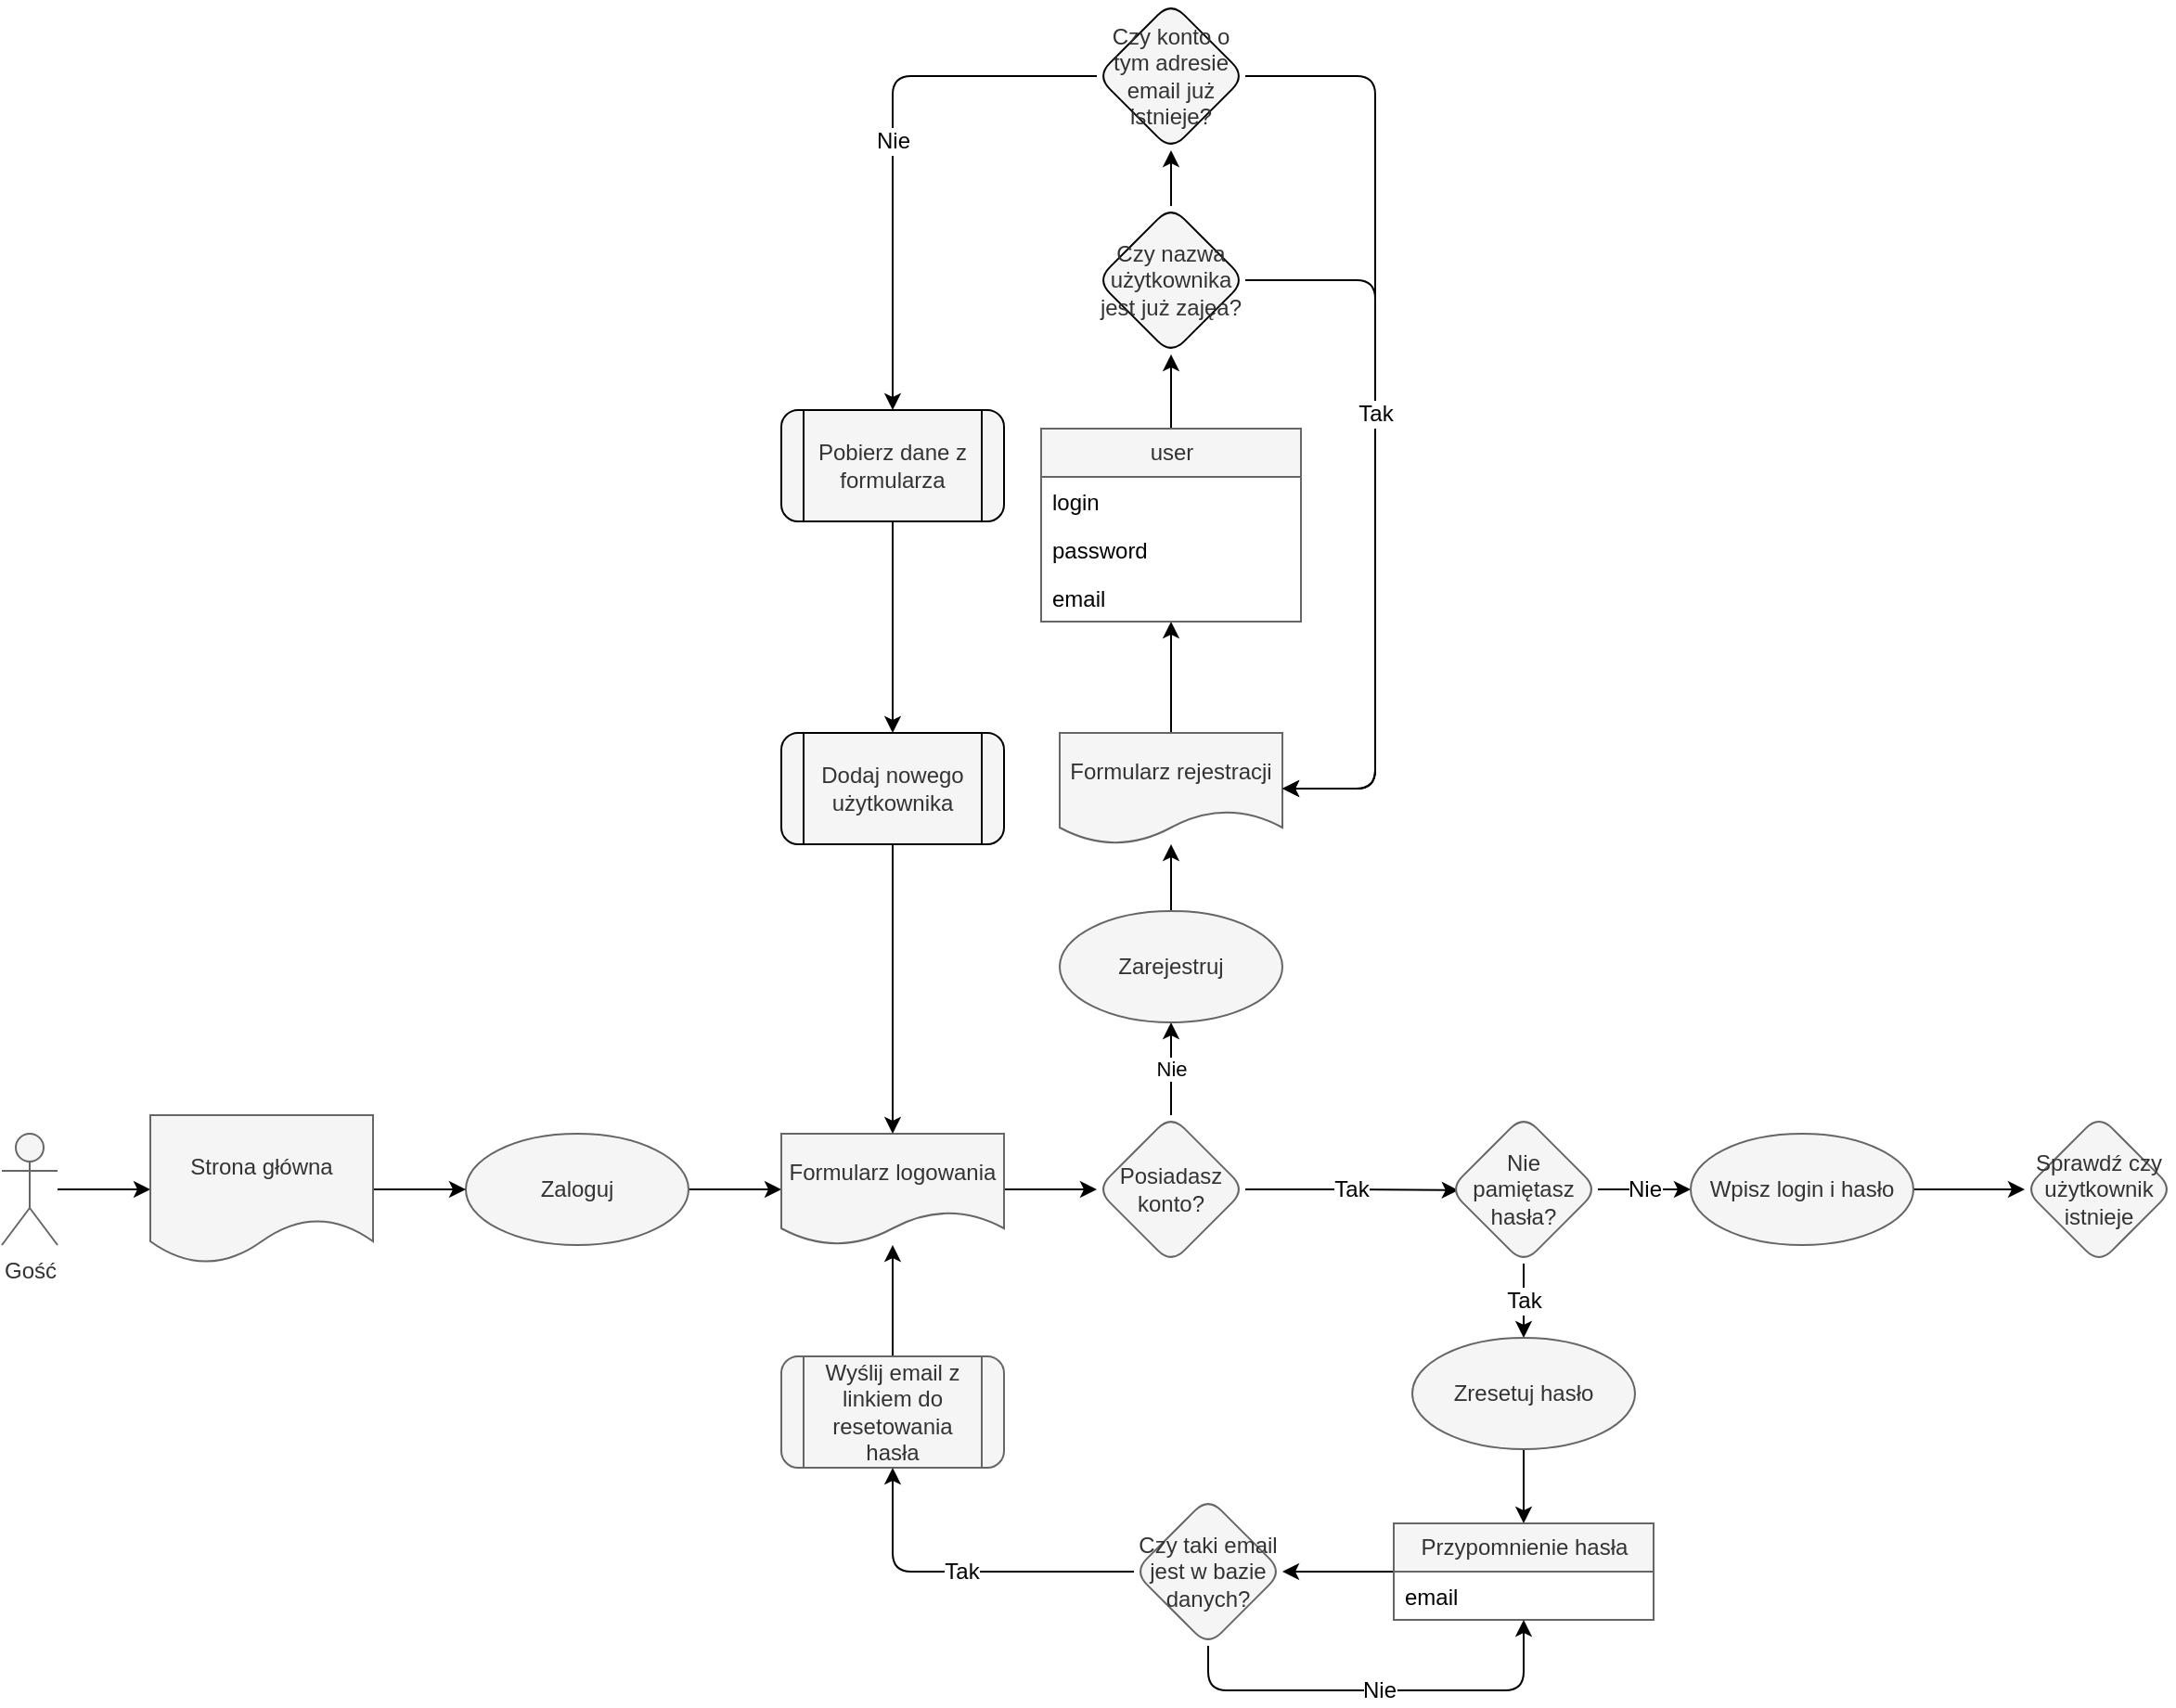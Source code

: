 <mxfile version="20.2.3" type="github">
  <diagram id="RUHOGgwq7J9xk7d03bpp" name="Strona-1">
    <mxGraphModel dx="1201" dy="3012" grid="1" gridSize="10" guides="1" tooltips="1" connect="1" arrows="1" fold="1" page="1" pageScale="1" pageWidth="3300" pageHeight="2339" math="0" shadow="0">
      <root>
        <mxCell id="0" />
        <mxCell id="1" parent="0" />
        <mxCell id="4OUcbG7-qlhuhpgj4UJS-80" value="" style="edgeStyle=orthogonalEdgeStyle;orthogonalLoop=1;jettySize=auto;html=1;labelBackgroundColor=#D1D1D1;fontFamily=Helvetica;fontSize=12;fontColor=default;endArrow=classic;endFill=1;" edge="1" parent="1" source="4OUcbG7-qlhuhpgj4UJS-1" target="4OUcbG7-qlhuhpgj4UJS-76">
          <mxGeometry relative="1" as="geometry" />
        </mxCell>
        <mxCell id="4OUcbG7-qlhuhpgj4UJS-1" value="Gość" style="shape=umlActor;verticalLabelPosition=bottom;verticalAlign=top;html=1;outlineConnect=0;rounded=0;shadow=0;sketch=0;fillColor=#f5f5f5;strokeColor=#666666;fontColor=#333333;" vertex="1" parent="1">
          <mxGeometry x="400" y="450" width="30" height="60" as="geometry" />
        </mxCell>
        <mxCell id="4OUcbG7-qlhuhpgj4UJS-41" value="" style="edgeStyle=orthogonalEdgeStyle;rounded=0;orthogonalLoop=1;jettySize=auto;html=1;labelBackgroundColor=#FFFFFF;labelBorderColor=none;fontSize=12;" edge="1" parent="1" source="4OUcbG7-qlhuhpgj4UJS-15" target="4OUcbG7-qlhuhpgj4UJS-40">
          <mxGeometry relative="1" as="geometry" />
        </mxCell>
        <mxCell id="4OUcbG7-qlhuhpgj4UJS-15" value="Zaloguj" style="ellipse;whiteSpace=wrap;html=1;verticalAlign=middle;rounded=0;shadow=0;sketch=0;fillColor=#f5f5f5;strokeColor=#666666;fontColor=#333333;" vertex="1" parent="1">
          <mxGeometry x="650" y="450" width="120" height="60" as="geometry" />
        </mxCell>
        <mxCell id="4OUcbG7-qlhuhpgj4UJS-22" value="Nie" style="edgeStyle=orthogonalEdgeStyle;rounded=0;orthogonalLoop=1;jettySize=auto;labelBackgroundColor=default;labelBorderColor=none;html=1;" edge="1" parent="1" source="4OUcbG7-qlhuhpgj4UJS-17" target="4OUcbG7-qlhuhpgj4UJS-21">
          <mxGeometry relative="1" as="geometry" />
        </mxCell>
        <mxCell id="4OUcbG7-qlhuhpgj4UJS-27" value="Tak" style="edgeStyle=orthogonalEdgeStyle;rounded=0;orthogonalLoop=1;jettySize=auto;fontSize=12;html=1;entryX=0.061;entryY=0.506;entryDx=0;entryDy=0;entryPerimeter=0;" edge="1" parent="1" source="4OUcbG7-qlhuhpgj4UJS-17" target="4OUcbG7-qlhuhpgj4UJS-32">
          <mxGeometry relative="1" as="geometry">
            <mxPoint x="1130" y="480" as="targetPoint" />
          </mxGeometry>
        </mxCell>
        <mxCell id="4OUcbG7-qlhuhpgj4UJS-17" value="Posiadasz konto?" style="rhombus;whiteSpace=wrap;html=1;rounded=1;shadow=0;sketch=0;perimeterSpacing=0;fillColor=#f5f5f5;strokeColor=#666666;fontColor=#333333;" vertex="1" parent="1">
          <mxGeometry x="990" y="440" width="80" height="80" as="geometry" />
        </mxCell>
        <mxCell id="4OUcbG7-qlhuhpgj4UJS-82" value="" style="edgeStyle=orthogonalEdgeStyle;orthogonalLoop=1;jettySize=auto;html=1;labelBackgroundColor=#D1D1D1;fontFamily=Helvetica;fontSize=12;fontColor=default;endArrow=classic;endFill=1;" edge="1" parent="1" source="4OUcbG7-qlhuhpgj4UJS-21" target="4OUcbG7-qlhuhpgj4UJS-81">
          <mxGeometry relative="1" as="geometry" />
        </mxCell>
        <mxCell id="4OUcbG7-qlhuhpgj4UJS-21" value="Zarejestruj" style="ellipse;whiteSpace=wrap;html=1;rounded=1;shadow=0;sketch=0;fillColor=#f5f5f5;strokeColor=#666666;fontColor=#333333;" vertex="1" parent="1">
          <mxGeometry x="970" y="330" width="120" height="60" as="geometry" />
        </mxCell>
        <mxCell id="4OUcbG7-qlhuhpgj4UJS-29" value="Nie" style="edgeStyle=orthogonalEdgeStyle;rounded=0;orthogonalLoop=1;jettySize=auto;html=1;labelBackgroundColor=#FFFFFF;labelBorderColor=none;fontSize=12;exitX=1;exitY=0.5;exitDx=0;exitDy=0;" edge="1" parent="1" source="4OUcbG7-qlhuhpgj4UJS-32" target="4OUcbG7-qlhuhpgj4UJS-28">
          <mxGeometry relative="1" as="geometry">
            <mxPoint x="1280" y="480" as="sourcePoint" />
          </mxGeometry>
        </mxCell>
        <mxCell id="4OUcbG7-qlhuhpgj4UJS-152" style="edgeStyle=orthogonalEdgeStyle;orthogonalLoop=1;jettySize=auto;html=1;labelBackgroundColor=default;fontFamily=Helvetica;fontSize=12;fontColor=default;endArrow=classic;endFill=1;" edge="1" parent="1" source="4OUcbG7-qlhuhpgj4UJS-28" target="4OUcbG7-qlhuhpgj4UJS-36">
          <mxGeometry relative="1" as="geometry" />
        </mxCell>
        <mxCell id="4OUcbG7-qlhuhpgj4UJS-28" value="Wpisz login i hasło" style="ellipse;whiteSpace=wrap;html=1;rounded=1;shadow=0;sketch=0;fillColor=#f5f5f5;strokeColor=#666666;fontColor=#333333;" vertex="1" parent="1">
          <mxGeometry x="1310" y="450" width="120" height="60" as="geometry" />
        </mxCell>
        <mxCell id="4OUcbG7-qlhuhpgj4UJS-34" value="Tak" style="edgeStyle=orthogonalEdgeStyle;rounded=0;orthogonalLoop=1;jettySize=auto;html=1;labelBackgroundColor=#FFFFFF;labelBorderColor=none;fontSize=12;" edge="1" parent="1" source="4OUcbG7-qlhuhpgj4UJS-32" target="4OUcbG7-qlhuhpgj4UJS-33">
          <mxGeometry relative="1" as="geometry" />
        </mxCell>
        <mxCell id="4OUcbG7-qlhuhpgj4UJS-32" value="Nie&lt;br&gt;pamiętasz&lt;br&gt;hasła?" style="rhombus;whiteSpace=wrap;html=1;rounded=1;shadow=0;sketch=0;fontSize=12;fillColor=#f5f5f5;strokeColor=#666666;fontColor=#333333;" vertex="1" parent="1">
          <mxGeometry x="1180" y="440" width="80" height="80" as="geometry" />
        </mxCell>
        <mxCell id="4OUcbG7-qlhuhpgj4UJS-137" style="edgeStyle=orthogonalEdgeStyle;orthogonalLoop=1;jettySize=auto;html=1;labelBackgroundColor=default;fontFamily=Helvetica;fontSize=12;fontColor=default;endArrow=classic;endFill=1;" edge="1" parent="1" source="4OUcbG7-qlhuhpgj4UJS-33" target="4OUcbG7-qlhuhpgj4UJS-130">
          <mxGeometry relative="1" as="geometry" />
        </mxCell>
        <mxCell id="4OUcbG7-qlhuhpgj4UJS-33" value="Zresetuj hasło" style="ellipse;whiteSpace=wrap;html=1;rounded=1;shadow=0;sketch=0;fillColor=#f5f5f5;strokeColor=#666666;fontColor=#333333;" vertex="1" parent="1">
          <mxGeometry x="1160" y="560" width="120" height="60" as="geometry" />
        </mxCell>
        <mxCell id="4OUcbG7-qlhuhpgj4UJS-36" value="Sprawdź czy użytkownik istnieje" style="rhombus;whiteSpace=wrap;html=1;shadow=0;fontFamily=Helvetica;fontSize=12;fontColor=#333333;align=center;strokeColor=#666666;fillColor=#f5f5f5;sketch=0;rounded=1;" vertex="1" parent="1">
          <mxGeometry x="1490" y="440" width="80" height="80" as="geometry" />
        </mxCell>
        <mxCell id="4OUcbG7-qlhuhpgj4UJS-42" value="" style="edgeStyle=orthogonalEdgeStyle;rounded=0;orthogonalLoop=1;jettySize=auto;html=1;labelBackgroundColor=#FFFFFF;labelBorderColor=none;fontSize=12;" edge="1" parent="1" source="4OUcbG7-qlhuhpgj4UJS-40" target="4OUcbG7-qlhuhpgj4UJS-17">
          <mxGeometry relative="1" as="geometry" />
        </mxCell>
        <mxCell id="4OUcbG7-qlhuhpgj4UJS-40" value="Formularz logowania" style="shape=document;whiteSpace=wrap;html=1;boundedLbl=1;shadow=0;fontFamily=Helvetica;fontSize=12;fontColor=#333333;align=center;strokeColor=#666666;fillColor=#f5f5f5;sketch=0;" vertex="1" parent="1">
          <mxGeometry x="820" y="450" width="120" height="60" as="geometry" />
        </mxCell>
        <mxCell id="4OUcbG7-qlhuhpgj4UJS-79" value="" style="edgeStyle=orthogonalEdgeStyle;orthogonalLoop=1;jettySize=auto;html=1;labelBackgroundColor=#D1D1D1;fontFamily=Helvetica;fontSize=12;fontColor=default;endArrow=classic;endFill=1;" edge="1" parent="1" source="4OUcbG7-qlhuhpgj4UJS-76" target="4OUcbG7-qlhuhpgj4UJS-15">
          <mxGeometry relative="1" as="geometry" />
        </mxCell>
        <mxCell id="4OUcbG7-qlhuhpgj4UJS-76" value="Strona główna" style="shape=document;whiteSpace=wrap;html=1;boundedLbl=1;shadow=0;fontFamily=Helvetica;fontSize=12;fontColor=#333333;strokeColor=#666666;fillColor=#f5f5f5;" vertex="1" parent="1">
          <mxGeometry x="480" y="440" width="120" height="80" as="geometry" />
        </mxCell>
        <mxCell id="4OUcbG7-qlhuhpgj4UJS-118" style="edgeStyle=orthogonalEdgeStyle;orthogonalLoop=1;jettySize=auto;html=1;labelBackgroundColor=default;fontFamily=Helvetica;fontSize=12;fontColor=default;endArrow=classic;endFill=1;" edge="1" parent="1" source="4OUcbG7-qlhuhpgj4UJS-81" target="4OUcbG7-qlhuhpgj4UJS-105">
          <mxGeometry relative="1" as="geometry" />
        </mxCell>
        <mxCell id="4OUcbG7-qlhuhpgj4UJS-81" value="Formularz rejestracji" style="shape=document;whiteSpace=wrap;html=1;boundedLbl=1;shadow=0;fontFamily=Helvetica;fontSize=12;fontColor=#333333;align=center;strokeColor=#666666;fillColor=#f5f5f5;sketch=0;" vertex="1" parent="1">
          <mxGeometry x="970" y="234" width="120" height="60" as="geometry" />
        </mxCell>
        <mxCell id="4OUcbG7-qlhuhpgj4UJS-113" style="edgeStyle=orthogonalEdgeStyle;orthogonalLoop=1;jettySize=auto;html=1;labelBackgroundColor=default;fontFamily=Helvetica;fontSize=12;fontColor=default;endArrow=classic;endFill=1;" edge="1" parent="1" source="4OUcbG7-qlhuhpgj4UJS-83" target="4OUcbG7-qlhuhpgj4UJS-93">
          <mxGeometry relative="1" as="geometry" />
        </mxCell>
        <mxCell id="4OUcbG7-qlhuhpgj4UJS-121" style="edgeStyle=orthogonalEdgeStyle;orthogonalLoop=1;jettySize=auto;html=1;labelBackgroundColor=default;fontFamily=Helvetica;fontSize=12;fontColor=default;endArrow=classic;endFill=1;entryX=1;entryY=0.5;entryDx=0;entryDy=0;exitX=1;exitY=0.5;exitDx=0;exitDy=0;" edge="1" parent="1" source="4OUcbG7-qlhuhpgj4UJS-83" target="4OUcbG7-qlhuhpgj4UJS-81">
          <mxGeometry relative="1" as="geometry">
            <mxPoint x="1110" y="-10" as="sourcePoint" />
            <mxPoint x="1120" y="220" as="targetPoint" />
            <Array as="points">
              <mxPoint x="1140" y="-10" />
              <mxPoint x="1140" y="264" />
            </Array>
          </mxGeometry>
        </mxCell>
        <mxCell id="4OUcbG7-qlhuhpgj4UJS-83" value="Czy nazwa użytkownika jest już zajęa?" style="rhombus;whiteSpace=wrap;html=1;fillColor=#f5f5f5;strokeColor=default;fontColor=#333333;rounded=1;shadow=0;sketch=0;" vertex="1" parent="1">
          <mxGeometry x="990" y="-50" width="80" height="80" as="geometry" />
        </mxCell>
        <mxCell id="4OUcbG7-qlhuhpgj4UJS-96" value="Tak" style="edgeStyle=orthogonalEdgeStyle;orthogonalLoop=1;jettySize=auto;html=1;labelBackgroundColor=default;fontFamily=Helvetica;fontSize=12;fontColor=default;endArrow=classic;endFill=1;entryX=1;entryY=0.5;entryDx=0;entryDy=0;exitX=1;exitY=0.5;exitDx=0;exitDy=0;" edge="1" parent="1" source="4OUcbG7-qlhuhpgj4UJS-93" target="4OUcbG7-qlhuhpgj4UJS-81">
          <mxGeometry relative="1" as="geometry">
            <mxPoint x="1110" y="110" as="targetPoint" />
            <Array as="points">
              <mxPoint x="1140" y="-120" />
              <mxPoint x="1140" y="264" />
            </Array>
          </mxGeometry>
        </mxCell>
        <mxCell id="4OUcbG7-qlhuhpgj4UJS-100" value="Nie" style="edgeStyle=orthogonalEdgeStyle;orthogonalLoop=1;jettySize=auto;html=1;labelBackgroundColor=default;fontFamily=Helvetica;fontSize=12;fontColor=default;endArrow=classic;endFill=1;" edge="1" parent="1" source="4OUcbG7-qlhuhpgj4UJS-93" target="4OUcbG7-qlhuhpgj4UJS-99">
          <mxGeometry relative="1" as="geometry" />
        </mxCell>
        <mxCell id="4OUcbG7-qlhuhpgj4UJS-93" value="Czy konto o tym adresie email już istnieje?" style="rhombus;whiteSpace=wrap;html=1;fillColor=#f5f5f5;fontColor=#333333;rounded=1;shadow=0;sketch=0;" vertex="1" parent="1">
          <mxGeometry x="990" y="-160" width="80" height="80" as="geometry" />
        </mxCell>
        <mxCell id="4OUcbG7-qlhuhpgj4UJS-104" value="" style="edgeStyle=orthogonalEdgeStyle;orthogonalLoop=1;jettySize=auto;html=1;labelBackgroundColor=default;fontFamily=Helvetica;fontSize=12;fontColor=default;endArrow=classic;endFill=1;" edge="1" parent="1" source="4OUcbG7-qlhuhpgj4UJS-99" target="4OUcbG7-qlhuhpgj4UJS-103">
          <mxGeometry relative="1" as="geometry" />
        </mxCell>
        <mxCell id="4OUcbG7-qlhuhpgj4UJS-99" value="Pobierz dane z formularza" style="shape=process;whiteSpace=wrap;html=1;backgroundOutline=1;fillColor=#f5f5f5;fontColor=#333333;rounded=1;shadow=0;sketch=0;" vertex="1" parent="1">
          <mxGeometry x="820" y="60" width="120" height="60" as="geometry" />
        </mxCell>
        <mxCell id="4OUcbG7-qlhuhpgj4UJS-127" style="edgeStyle=orthogonalEdgeStyle;orthogonalLoop=1;jettySize=auto;html=1;labelBackgroundColor=default;fontFamily=Helvetica;fontSize=12;fontColor=default;endArrow=classic;endFill=1;" edge="1" parent="1" source="4OUcbG7-qlhuhpgj4UJS-103" target="4OUcbG7-qlhuhpgj4UJS-40">
          <mxGeometry relative="1" as="geometry" />
        </mxCell>
        <mxCell id="4OUcbG7-qlhuhpgj4UJS-103" value="Dodaj nowego użytkownika" style="shape=process;whiteSpace=wrap;html=1;backgroundOutline=1;fillColor=#f5f5f5;fontColor=#333333;rounded=1;shadow=0;sketch=0;" vertex="1" parent="1">
          <mxGeometry x="820" y="234" width="120" height="60" as="geometry" />
        </mxCell>
        <mxCell id="4OUcbG7-qlhuhpgj4UJS-119" value="" style="edgeStyle=orthogonalEdgeStyle;orthogonalLoop=1;jettySize=auto;html=1;labelBackgroundColor=default;fontFamily=Helvetica;fontSize=12;fontColor=default;endArrow=classic;endFill=1;" edge="1" parent="1" source="4OUcbG7-qlhuhpgj4UJS-105" target="4OUcbG7-qlhuhpgj4UJS-83">
          <mxGeometry relative="1" as="geometry" />
        </mxCell>
        <mxCell id="4OUcbG7-qlhuhpgj4UJS-105" value="user" style="swimlane;fontStyle=0;childLayout=stackLayout;horizontal=1;startSize=26;fillColor=#f5f5f5;horizontalStack=0;resizeParent=1;resizeParentMax=0;resizeLast=0;collapsible=1;marginBottom=0;shadow=0;fontFamily=Helvetica;fontSize=12;fontColor=#333333;strokeColor=#666666;html=1;" vertex="1" parent="1">
          <mxGeometry x="960" y="70" width="140" height="104" as="geometry" />
        </mxCell>
        <mxCell id="4OUcbG7-qlhuhpgj4UJS-106" value="login" style="text;strokeColor=none;fillColor=none;align=left;verticalAlign=top;spacingLeft=4;spacingRight=4;overflow=hidden;rotatable=0;points=[[0,0.5],[1,0.5]];portConstraint=eastwest;shadow=0;fontFamily=Helvetica;fontSize=12;fontColor=default;html=1;" vertex="1" parent="4OUcbG7-qlhuhpgj4UJS-105">
          <mxGeometry y="26" width="140" height="26" as="geometry" />
        </mxCell>
        <mxCell id="4OUcbG7-qlhuhpgj4UJS-107" value="password" style="text;strokeColor=none;fillColor=none;align=left;verticalAlign=top;spacingLeft=4;spacingRight=4;overflow=hidden;rotatable=0;points=[[0,0.5],[1,0.5]];portConstraint=eastwest;shadow=0;fontFamily=Helvetica;fontSize=12;fontColor=default;html=1;" vertex="1" parent="4OUcbG7-qlhuhpgj4UJS-105">
          <mxGeometry y="52" width="140" height="26" as="geometry" />
        </mxCell>
        <mxCell id="4OUcbG7-qlhuhpgj4UJS-108" value="email" style="text;strokeColor=none;fillColor=none;align=left;verticalAlign=top;spacingLeft=4;spacingRight=4;overflow=hidden;rotatable=0;points=[[0,0.5],[1,0.5]];portConstraint=eastwest;shadow=0;fontFamily=Helvetica;fontSize=12;fontColor=default;html=1;" vertex="1" parent="4OUcbG7-qlhuhpgj4UJS-105">
          <mxGeometry y="78" width="140" height="26" as="geometry" />
        </mxCell>
        <mxCell id="4OUcbG7-qlhuhpgj4UJS-143" value="" style="edgeStyle=orthogonalEdgeStyle;orthogonalLoop=1;jettySize=auto;html=1;labelBackgroundColor=default;fontFamily=Helvetica;fontSize=12;fontColor=default;endArrow=classic;endFill=1;" edge="1" parent="1" source="4OUcbG7-qlhuhpgj4UJS-130" target="4OUcbG7-qlhuhpgj4UJS-142">
          <mxGeometry relative="1" as="geometry" />
        </mxCell>
        <mxCell id="4OUcbG7-qlhuhpgj4UJS-130" value="Przypomnienie hasła" style="swimlane;fontStyle=0;childLayout=stackLayout;horizontal=1;startSize=26;fillColor=#f5f5f5;horizontalStack=0;resizeParent=1;resizeParentMax=0;resizeLast=0;collapsible=1;marginBottom=0;shadow=0;fontFamily=Helvetica;fontSize=12;fontColor=#333333;strokeColor=#666666;html=1;" vertex="1" parent="1">
          <mxGeometry x="1150" y="660" width="140" height="52" as="geometry">
            <mxRectangle x="1300" y="334" width="150" height="30" as="alternateBounds" />
          </mxGeometry>
        </mxCell>
        <mxCell id="4OUcbG7-qlhuhpgj4UJS-133" value="email" style="text;strokeColor=none;fillColor=none;align=left;verticalAlign=top;spacingLeft=4;spacingRight=4;overflow=hidden;rotatable=0;points=[[0,0.5],[1,0.5]];portConstraint=eastwest;shadow=0;fontFamily=Helvetica;fontSize=12;fontColor=default;html=1;" vertex="1" parent="4OUcbG7-qlhuhpgj4UJS-130">
          <mxGeometry y="26" width="140" height="26" as="geometry" />
        </mxCell>
        <mxCell id="4OUcbG7-qlhuhpgj4UJS-147" value="Tak" style="edgeStyle=orthogonalEdgeStyle;orthogonalLoop=1;jettySize=auto;html=1;labelBackgroundColor=default;fontFamily=Helvetica;fontSize=12;fontColor=default;endArrow=classic;endFill=1;" edge="1" parent="1" source="4OUcbG7-qlhuhpgj4UJS-142" target="4OUcbG7-qlhuhpgj4UJS-146">
          <mxGeometry relative="1" as="geometry" />
        </mxCell>
        <mxCell id="4OUcbG7-qlhuhpgj4UJS-151" value="Nie" style="edgeStyle=orthogonalEdgeStyle;orthogonalLoop=1;jettySize=auto;html=1;labelBackgroundColor=default;fontFamily=Helvetica;fontSize=12;fontColor=default;endArrow=classic;endFill=1;" edge="1" parent="1" source="4OUcbG7-qlhuhpgj4UJS-142" target="4OUcbG7-qlhuhpgj4UJS-130">
          <mxGeometry relative="1" as="geometry">
            <Array as="points">
              <mxPoint x="1050" y="750" />
              <mxPoint x="1220" y="750" />
            </Array>
          </mxGeometry>
        </mxCell>
        <mxCell id="4OUcbG7-qlhuhpgj4UJS-142" value="Czy taki email jest w bazie danych?" style="rhombus;whiteSpace=wrap;html=1;fillColor=#f5f5f5;strokeColor=#666666;fontColor=#333333;fontStyle=0;startSize=26;shadow=0;rounded=1;" vertex="1" parent="1">
          <mxGeometry x="1010" y="646" width="80" height="80" as="geometry" />
        </mxCell>
        <mxCell id="4OUcbG7-qlhuhpgj4UJS-148" style="edgeStyle=orthogonalEdgeStyle;orthogonalLoop=1;jettySize=auto;html=1;labelBackgroundColor=default;fontFamily=Helvetica;fontSize=12;fontColor=default;endArrow=classic;endFill=1;" edge="1" parent="1" source="4OUcbG7-qlhuhpgj4UJS-146" target="4OUcbG7-qlhuhpgj4UJS-40">
          <mxGeometry relative="1" as="geometry" />
        </mxCell>
        <mxCell id="4OUcbG7-qlhuhpgj4UJS-146" value="Wyślij email z linkiem do resetowania hasła" style="shape=process;whiteSpace=wrap;html=1;backgroundOutline=1;fillColor=#f5f5f5;strokeColor=#666666;fontColor=#333333;fontStyle=0;startSize=26;shadow=0;rounded=1;" vertex="1" parent="1">
          <mxGeometry x="820" y="570" width="120" height="60" as="geometry" />
        </mxCell>
      </root>
    </mxGraphModel>
  </diagram>
</mxfile>
